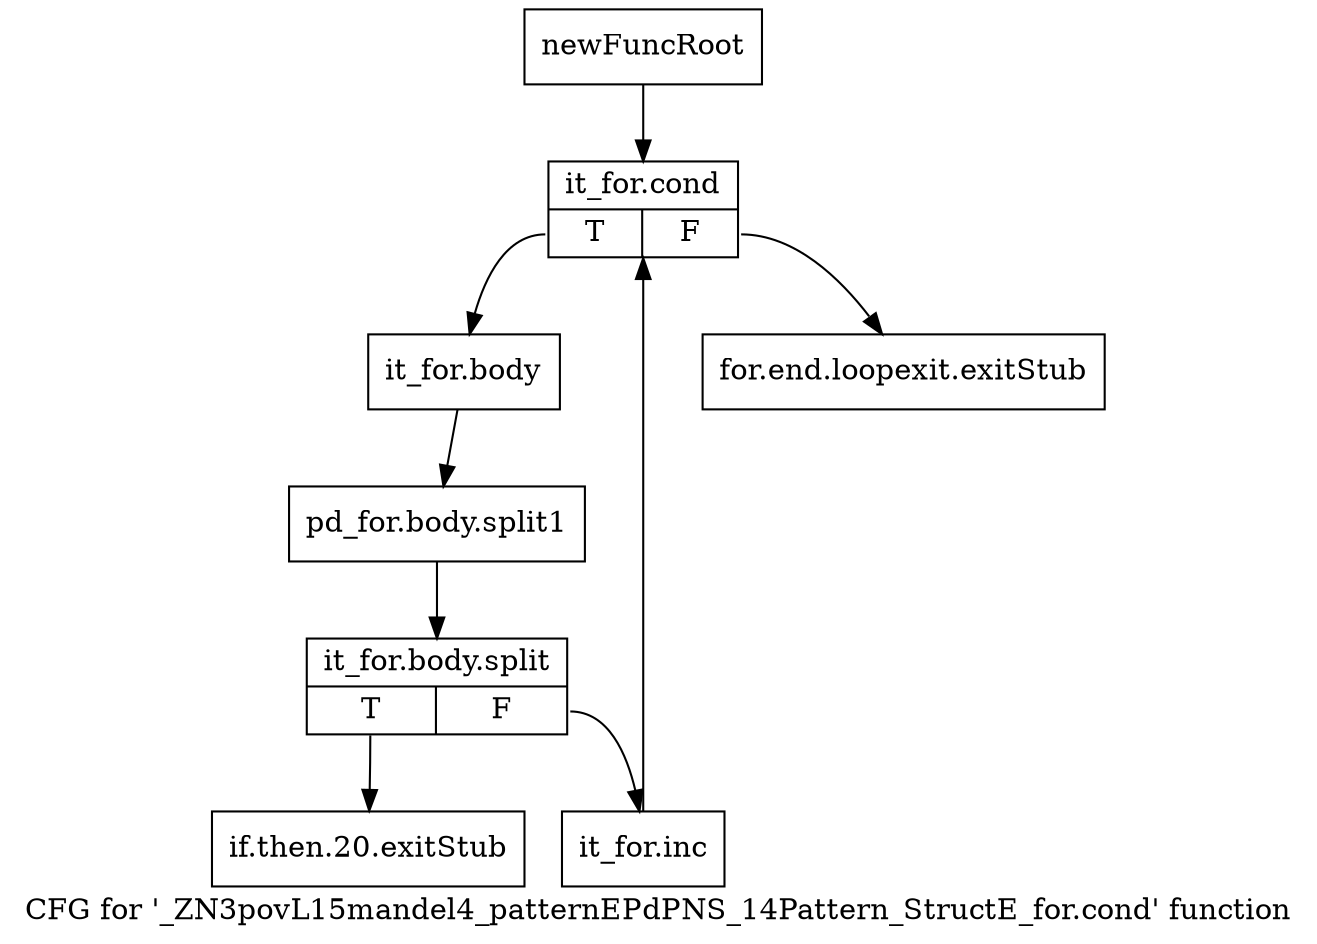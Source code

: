 digraph "CFG for '_ZN3povL15mandel4_patternEPdPNS_14Pattern_StructE_for.cond' function" {
	label="CFG for '_ZN3povL15mandel4_patternEPdPNS_14Pattern_StructE_for.cond' function";

	Node0x29a9970 [shape=record,label="{newFuncRoot}"];
	Node0x29a9970 -> Node0x29a9a60;
	Node0x29a99c0 [shape=record,label="{for.end.loopexit.exitStub}"];
	Node0x29a9a10 [shape=record,label="{if.then.20.exitStub}"];
	Node0x29a9a60 [shape=record,label="{it_for.cond|{<s0>T|<s1>F}}"];
	Node0x29a9a60:s0 -> Node0x29a9ab0;
	Node0x29a9a60:s1 -> Node0x29a99c0;
	Node0x29a9ab0 [shape=record,label="{it_for.body}"];
	Node0x29a9ab0 -> Node0x3908890;
	Node0x3908890 [shape=record,label="{pd_for.body.split1}"];
	Node0x3908890 -> Node0x380bea0;
	Node0x380bea0 [shape=record,label="{it_for.body.split|{<s0>T|<s1>F}}"];
	Node0x380bea0:s0 -> Node0x29a9a10;
	Node0x380bea0:s1 -> Node0x29a9b00;
	Node0x29a9b00 [shape=record,label="{it_for.inc}"];
	Node0x29a9b00 -> Node0x29a9a60;
}
